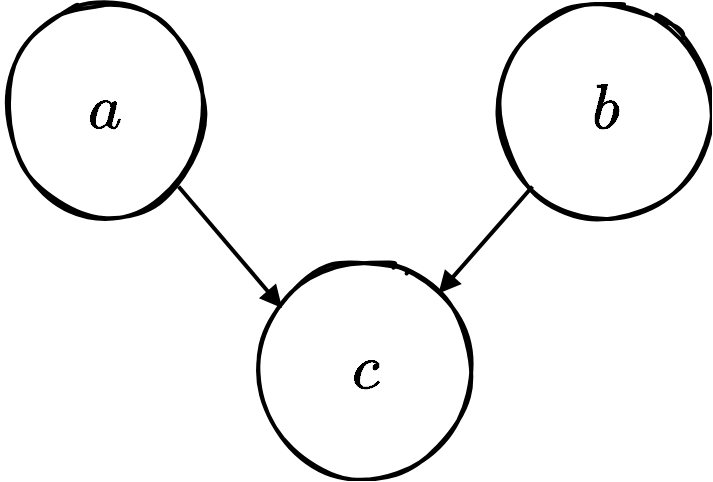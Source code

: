 <mxfile version="13.7.3" type="device"><diagram id="Z6ZnRCBgsvafxGbzeIP-" name="Page-1"><mxGraphModel dx="1031" dy="4247" grid="1" gridSize="10" guides="1" tooltips="1" connect="1" arrows="1" fold="1" page="1" pageScale="1" pageWidth="500" pageHeight="500" math="1" shadow="0"><root><mxCell id="0"/><object label="nodes&#10;" id="1"><mxCell parent="0"/></object><object label="distrib" id="sO9bxbikf-4URry5FpEM-25"><mxCell parent="0"/></object><mxCell id="YVzC-aATqKcf8MKqJwcv-8" value="&lt;font style=&quot;font-size: 27px&quot;&gt;$$ b $$&lt;/font&gt;" style="ellipse;whiteSpace=wrap;html=1;strokeWidth=2;fillWeight=2;hachureGap=8;fillColor=none;fillStyle=solid;sketch=1;" vertex="1" parent="sO9bxbikf-4URry5FpEM-25"><mxGeometry x="1323" y="-2900" width="103.5" height="108.0" as="geometry"/></mxCell><mxCell id="YVzC-aATqKcf8MKqJwcv-9" value="&lt;font style=&quot;font-size: 27px&quot;&gt;$$ c $$&lt;/font&gt;" style="ellipse;whiteSpace=wrap;html=1;strokeWidth=2;fillWeight=2;hachureGap=8;fillColor=none;fillStyle=solid;sketch=1;" vertex="1" parent="sO9bxbikf-4URry5FpEM-25"><mxGeometry x="1203" y="-2770" width="103.5" height="108.0" as="geometry"/></mxCell><mxCell id="YVzC-aATqKcf8MKqJwcv-10" value="&lt;font style=&quot;font-size: 27px&quot;&gt;$$ a $$&lt;/font&gt;" style="ellipse;whiteSpace=wrap;html=1;strokeWidth=2;fillWeight=2;hachureGap=8;fillColor=none;fillStyle=solid;sketch=1;" vertex="1" parent="sO9bxbikf-4URry5FpEM-25"><mxGeometry x="1073" y="-2900" width="103.5" height="108.0" as="geometry"/></mxCell><mxCell id="YVzC-aATqKcf8MKqJwcv-11" value="" style="endArrow=none;html=1;exitX=1;exitY=0;exitDx=0;exitDy=0;entryX=0;entryY=1;entryDx=0;entryDy=0;endFill=0;strokeWidth=2;startArrow=block;startFill=1;" edge="1" parent="sO9bxbikf-4URry5FpEM-25" source="YVzC-aATqKcf8MKqJwcv-9" target="YVzC-aATqKcf8MKqJwcv-8"><mxGeometry width="50" height="50" relative="1" as="geometry"><mxPoint x="1163.75" y="-2822" as="sourcePoint"/><mxPoint x="1221.25" y="-2882" as="targetPoint"/></mxGeometry></mxCell><mxCell id="YVzC-aATqKcf8MKqJwcv-12" value="" style="endArrow=none;html=1;entryX=1;entryY=1;entryDx=0;entryDy=0;endFill=0;strokeWidth=2;exitX=0.097;exitY=0.213;exitDx=0;exitDy=0;exitPerimeter=0;startArrow=block;startFill=1;" edge="1" parent="sO9bxbikf-4URry5FpEM-25" source="YVzC-aATqKcf8MKqJwcv-9" target="YVzC-aATqKcf8MKqJwcv-10"><mxGeometry width="50" height="50" relative="1" as="geometry"><mxPoint x="1123.5" y="-2954" as="sourcePoint"/><mxPoint x="1313.25" y="-2907.008" as="targetPoint"/></mxGeometry></mxCell><object label="arrows" id="sO9bxbikf-4URry5FpEM-26"><mxCell parent="0"/></object></root></mxGraphModel></diagram></mxfile>